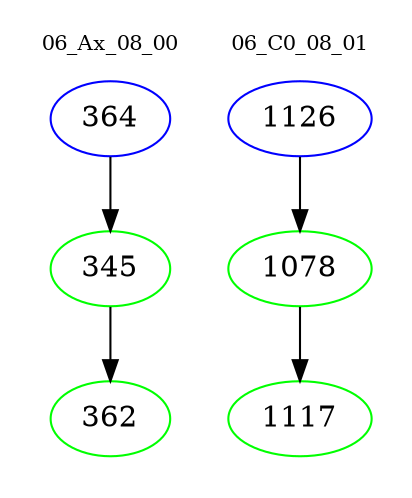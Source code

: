 digraph{
subgraph cluster_0 {
color = white
label = "06_Ax_08_00";
fontsize=10;
T0_364 [label="364", color="blue"]
T0_364 -> T0_345 [color="black"]
T0_345 [label="345", color="green"]
T0_345 -> T0_362 [color="black"]
T0_362 [label="362", color="green"]
}
subgraph cluster_1 {
color = white
label = "06_C0_08_01";
fontsize=10;
T1_1126 [label="1126", color="blue"]
T1_1126 -> T1_1078 [color="black"]
T1_1078 [label="1078", color="green"]
T1_1078 -> T1_1117 [color="black"]
T1_1117 [label="1117", color="green"]
}
}
